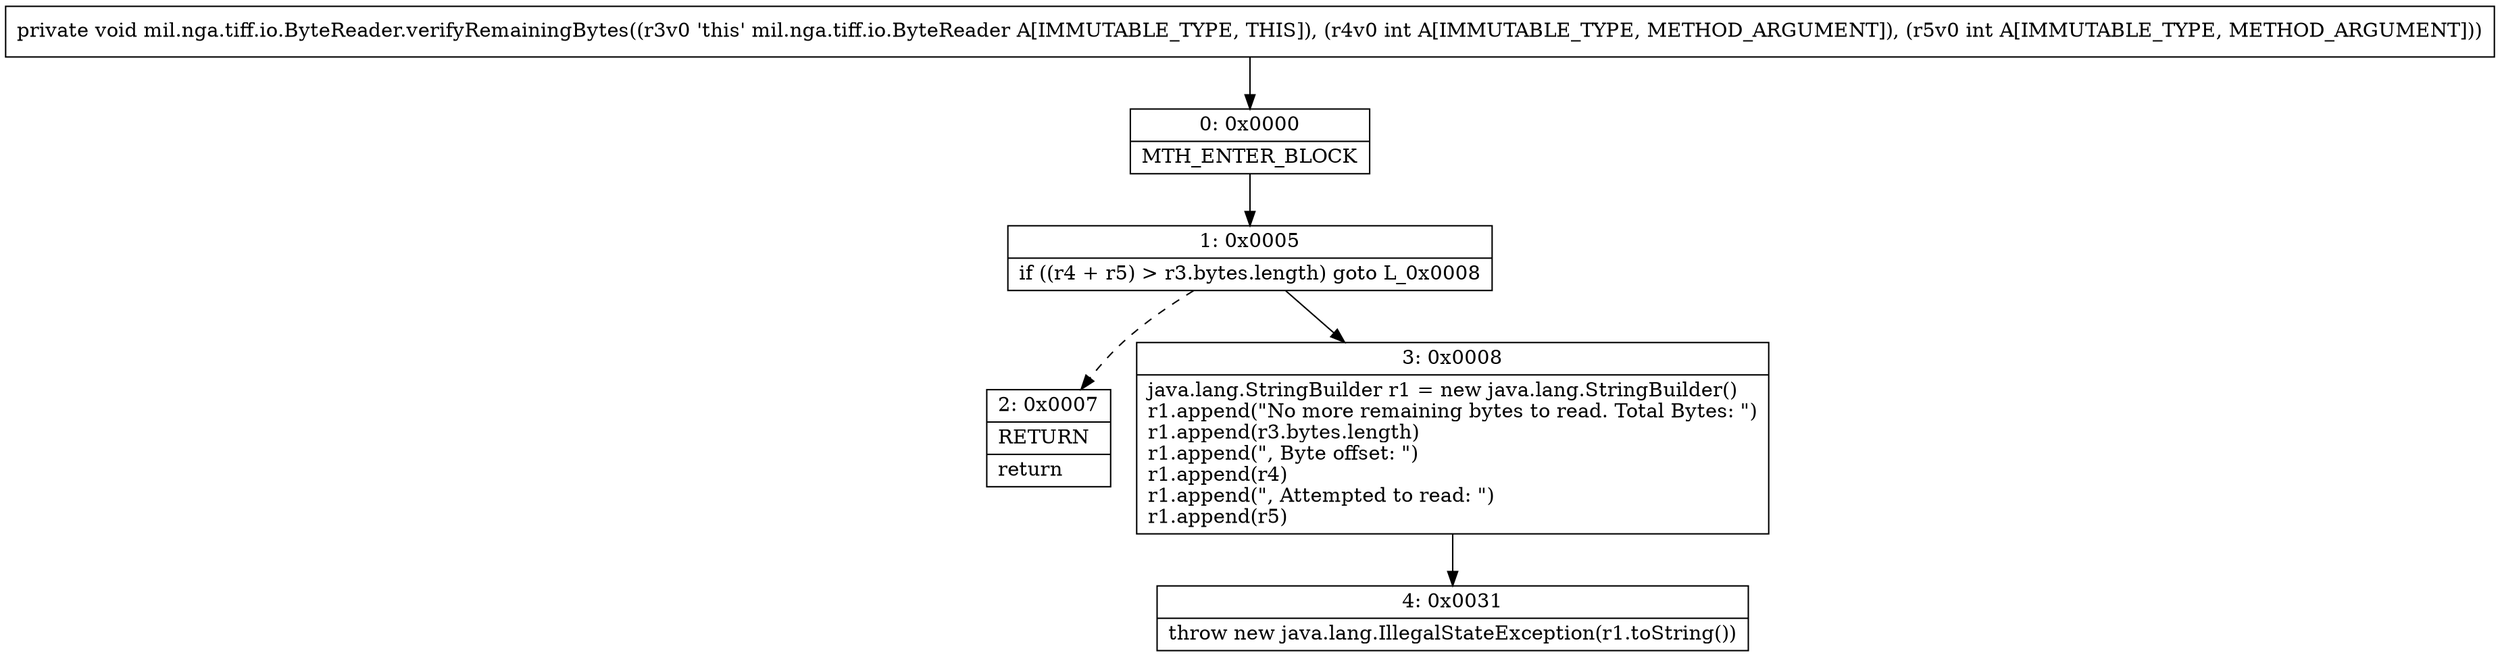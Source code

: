 digraph "CFG formil.nga.tiff.io.ByteReader.verifyRemainingBytes(II)V" {
Node_0 [shape=record,label="{0\:\ 0x0000|MTH_ENTER_BLOCK\l}"];
Node_1 [shape=record,label="{1\:\ 0x0005|if ((r4 + r5) \> r3.bytes.length) goto L_0x0008\l}"];
Node_2 [shape=record,label="{2\:\ 0x0007|RETURN\l|return\l}"];
Node_3 [shape=record,label="{3\:\ 0x0008|java.lang.StringBuilder r1 = new java.lang.StringBuilder()\lr1.append(\"No more remaining bytes to read. Total Bytes: \")\lr1.append(r3.bytes.length)\lr1.append(\", Byte offset: \")\lr1.append(r4)\lr1.append(\", Attempted to read: \")\lr1.append(r5)\l}"];
Node_4 [shape=record,label="{4\:\ 0x0031|throw new java.lang.IllegalStateException(r1.toString())\l}"];
MethodNode[shape=record,label="{private void mil.nga.tiff.io.ByteReader.verifyRemainingBytes((r3v0 'this' mil.nga.tiff.io.ByteReader A[IMMUTABLE_TYPE, THIS]), (r4v0 int A[IMMUTABLE_TYPE, METHOD_ARGUMENT]), (r5v0 int A[IMMUTABLE_TYPE, METHOD_ARGUMENT])) }"];
MethodNode -> Node_0;
Node_0 -> Node_1;
Node_1 -> Node_2[style=dashed];
Node_1 -> Node_3;
Node_3 -> Node_4;
}

